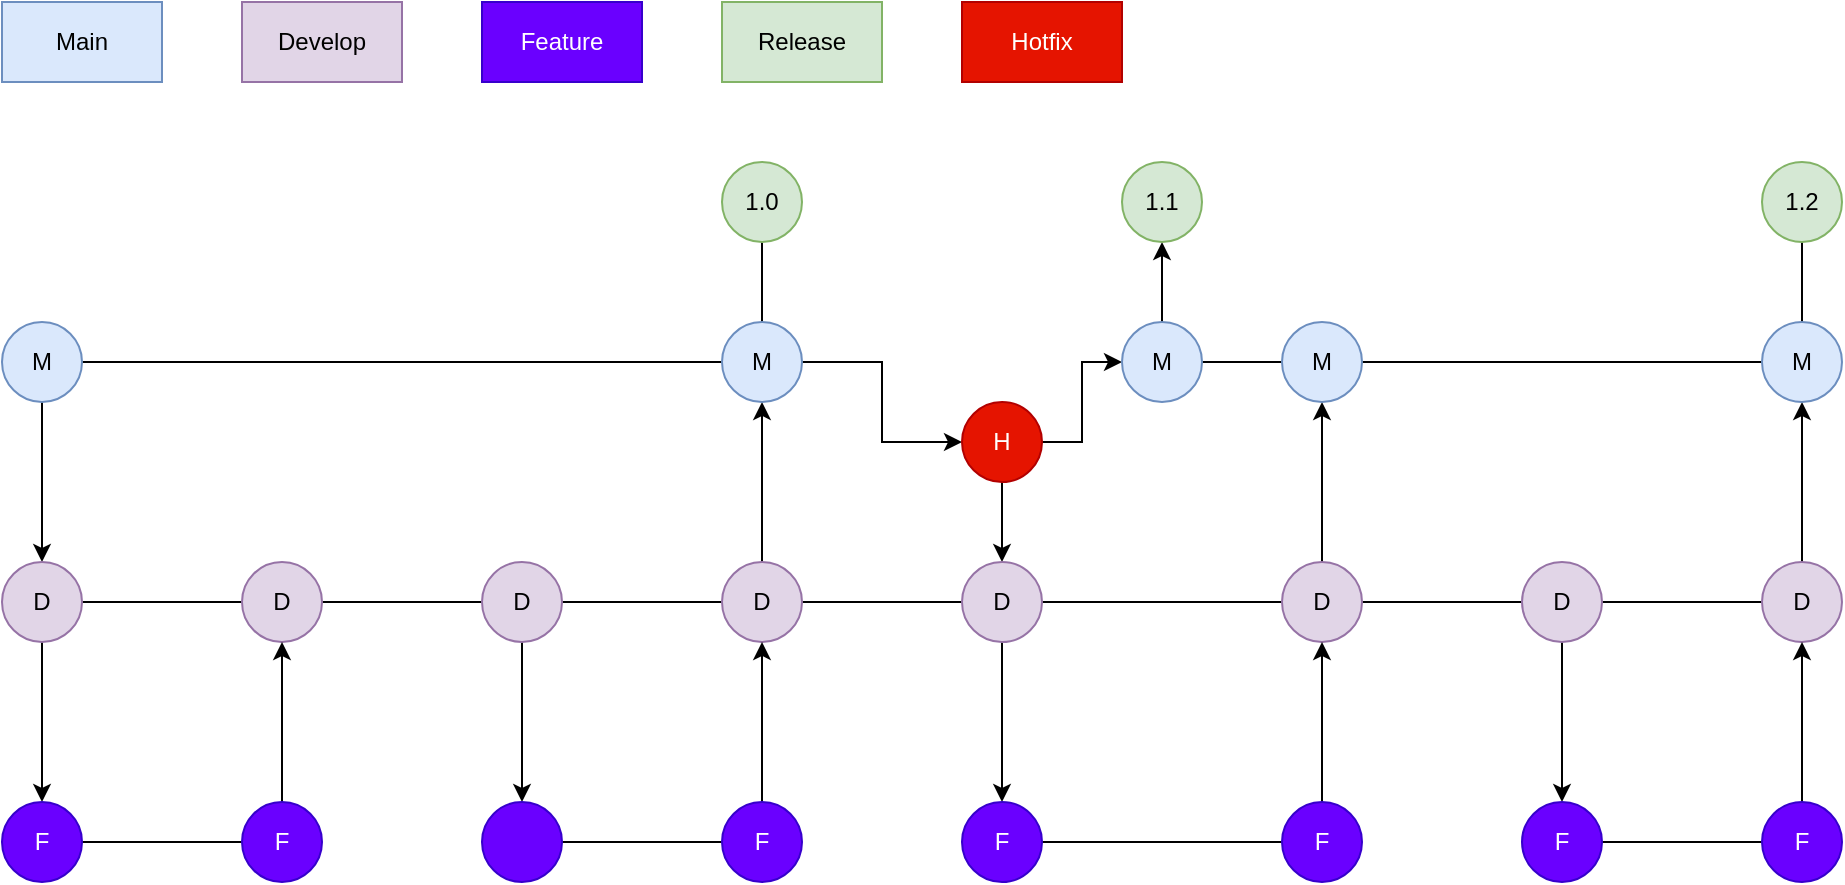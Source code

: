 <mxfile version="20.3.0" type="device"><diagram id="eHYIcJCtPueXlij9-zPl" name="Page-1"><mxGraphModel dx="1477" dy="600" grid="1" gridSize="10" guides="1" tooltips="1" connect="1" arrows="1" fold="1" page="1" pageScale="1" pageWidth="827" pageHeight="1169" math="0" shadow="0"><root><mxCell id="0"/><mxCell id="1" parent="0"/><mxCell id="zE9NSXaS0QTiwh-J9uyq-2" value="Main" style="rounded=0;whiteSpace=wrap;html=1;fillColor=#dae8fc;strokeColor=#6c8ebf;" parent="1" vertex="1"><mxGeometry x="40" y="80" width="80" height="40" as="geometry"/></mxCell><mxCell id="zE9NSXaS0QTiwh-J9uyq-7" value="Develop" style="rounded=0;whiteSpace=wrap;html=1;fillColor=#e1d5e7;strokeColor=#9673a6;" parent="1" vertex="1"><mxGeometry x="160" y="80" width="80" height="40" as="geometry"/></mxCell><mxCell id="zE9NSXaS0QTiwh-J9uyq-15" value="Release" style="rounded=0;whiteSpace=wrap;html=1;fillColor=#d5e8d4;strokeColor=#82b366;" parent="1" vertex="1"><mxGeometry x="400" y="80" width="80" height="40" as="geometry"/></mxCell><mxCell id="zE9NSXaS0QTiwh-J9uyq-33" value="Feature" style="rounded=0;whiteSpace=wrap;html=1;fillColor=#6a00ff;strokeColor=#3700CC;fontColor=#ffffff;" parent="1" vertex="1"><mxGeometry x="280" y="80" width="80" height="40" as="geometry"/></mxCell><mxCell id="zE9NSXaS0QTiwh-J9uyq-37" value="Hotfix" style="rounded=0;whiteSpace=wrap;html=1;fillColor=#e51400;strokeColor=#B20000;fontColor=#ffffff;" parent="1" vertex="1"><mxGeometry x="520" y="80" width="80" height="40" as="geometry"/></mxCell><mxCell id="zE9NSXaS0QTiwh-J9uyq-52" value="" style="edgeStyle=orthogonalEdgeStyle;rounded=0;orthogonalLoop=1;jettySize=auto;html=1;" parent="1" source="zE9NSXaS0QTiwh-J9uyq-50" target="zE9NSXaS0QTiwh-J9uyq-51" edge="1"><mxGeometry relative="1" as="geometry"/></mxCell><mxCell id="zE9NSXaS0QTiwh-J9uyq-70" style="edgeStyle=orthogonalEdgeStyle;rounded=0;orthogonalLoop=1;jettySize=auto;html=1;entryX=0;entryY=0.5;entryDx=0;entryDy=0;endArrow=none;endFill=0;" parent="1" source="zE9NSXaS0QTiwh-J9uyq-50" target="zE9NSXaS0QTiwh-J9uyq-66" edge="1"><mxGeometry relative="1" as="geometry"/></mxCell><mxCell id="zE9NSXaS0QTiwh-J9uyq-50" value="M" style="ellipse;whiteSpace=wrap;html=1;aspect=fixed;fillColor=#dae8fc;strokeColor=#6c8ebf;" parent="1" vertex="1"><mxGeometry x="40" y="240" width="40" height="40" as="geometry"/></mxCell><mxCell id="zE9NSXaS0QTiwh-J9uyq-54" value="" style="edgeStyle=orthogonalEdgeStyle;rounded=0;orthogonalLoop=1;jettySize=auto;html=1;" parent="1" source="zE9NSXaS0QTiwh-J9uyq-51" target="zE9NSXaS0QTiwh-J9uyq-53" edge="1"><mxGeometry relative="1" as="geometry"/></mxCell><mxCell id="zE9NSXaS0QTiwh-J9uyq-56" value="" style="edgeStyle=orthogonalEdgeStyle;rounded=0;orthogonalLoop=1;jettySize=auto;html=1;endArrow=none;endFill=0;" parent="1" source="zE9NSXaS0QTiwh-J9uyq-51" target="zE9NSXaS0QTiwh-J9uyq-55" edge="1"><mxGeometry relative="1" as="geometry"/></mxCell><mxCell id="zE9NSXaS0QTiwh-J9uyq-51" value="D" style="ellipse;whiteSpace=wrap;html=1;aspect=fixed;fillColor=#e1d5e7;strokeColor=#9673a6;" parent="1" vertex="1"><mxGeometry x="40" y="360" width="40" height="40" as="geometry"/></mxCell><mxCell id="zE9NSXaS0QTiwh-J9uyq-58" value="" style="edgeStyle=orthogonalEdgeStyle;rounded=0;orthogonalLoop=1;jettySize=auto;html=1;endArrow=none;endFill=0;" parent="1" source="zE9NSXaS0QTiwh-J9uyq-53" target="zE9NSXaS0QTiwh-J9uyq-57" edge="1"><mxGeometry relative="1" as="geometry"/></mxCell><mxCell id="zE9NSXaS0QTiwh-J9uyq-53" value="F" style="ellipse;whiteSpace=wrap;html=1;aspect=fixed;fillColor=#6a00ff;strokeColor=#3700CC;fontColor=#ffffff;" parent="1" vertex="1"><mxGeometry x="40" y="480" width="40" height="40" as="geometry"/></mxCell><mxCell id="zE9NSXaS0QTiwh-J9uyq-61" value="" style="edgeStyle=orthogonalEdgeStyle;rounded=0;orthogonalLoop=1;jettySize=auto;html=1;endArrow=none;endFill=0;" parent="1" source="zE9NSXaS0QTiwh-J9uyq-55" target="zE9NSXaS0QTiwh-J9uyq-60" edge="1"><mxGeometry relative="1" as="geometry"/></mxCell><mxCell id="zE9NSXaS0QTiwh-J9uyq-55" value="D" style="ellipse;whiteSpace=wrap;html=1;aspect=fixed;fillColor=#e1d5e7;strokeColor=#9673a6;" parent="1" vertex="1"><mxGeometry x="160" y="360" width="40" height="40" as="geometry"/></mxCell><mxCell id="zE9NSXaS0QTiwh-J9uyq-59" value="" style="edgeStyle=orthogonalEdgeStyle;rounded=0;orthogonalLoop=1;jettySize=auto;html=1;endArrow=classic;endFill=1;" parent="1" source="zE9NSXaS0QTiwh-J9uyq-57" target="zE9NSXaS0QTiwh-J9uyq-55" edge="1"><mxGeometry relative="1" as="geometry"/></mxCell><mxCell id="zE9NSXaS0QTiwh-J9uyq-57" value="F" style="ellipse;whiteSpace=wrap;html=1;aspect=fixed;fillColor=#6a00ff;strokeColor=#3700CC;fontColor=#ffffff;" parent="1" vertex="1"><mxGeometry x="160" y="480" width="40" height="40" as="geometry"/></mxCell><mxCell id="zE9NSXaS0QTiwh-J9uyq-63" value="" style="edgeStyle=orthogonalEdgeStyle;rounded=0;orthogonalLoop=1;jettySize=auto;html=1;endArrow=classic;endFill=1;" parent="1" source="zE9NSXaS0QTiwh-J9uyq-60" target="zE9NSXaS0QTiwh-J9uyq-62" edge="1"><mxGeometry relative="1" as="geometry"/></mxCell><mxCell id="zE9NSXaS0QTiwh-J9uyq-65" value="" style="edgeStyle=orthogonalEdgeStyle;rounded=0;orthogonalLoop=1;jettySize=auto;html=1;endArrow=none;endFill=0;" parent="1" source="zE9NSXaS0QTiwh-J9uyq-60" target="zE9NSXaS0QTiwh-J9uyq-64" edge="1"><mxGeometry relative="1" as="geometry"/></mxCell><mxCell id="zE9NSXaS0QTiwh-J9uyq-60" value="D" style="ellipse;whiteSpace=wrap;html=1;aspect=fixed;fillColor=#e1d5e7;strokeColor=#9673a6;" parent="1" vertex="1"><mxGeometry x="280" y="360" width="40" height="40" as="geometry"/></mxCell><mxCell id="zE9NSXaS0QTiwh-J9uyq-78" value="" style="edgeStyle=orthogonalEdgeStyle;rounded=0;orthogonalLoop=1;jettySize=auto;html=1;endArrow=none;endFill=0;" parent="1" source="zE9NSXaS0QTiwh-J9uyq-62" target="zE9NSXaS0QTiwh-J9uyq-77" edge="1"><mxGeometry relative="1" as="geometry"/></mxCell><mxCell id="zE9NSXaS0QTiwh-J9uyq-62" value="" style="ellipse;whiteSpace=wrap;html=1;aspect=fixed;fillColor=#6a00ff;strokeColor=#3700CC;fontColor=#ffffff;" parent="1" vertex="1"><mxGeometry x="280" y="480" width="40" height="40" as="geometry"/></mxCell><mxCell id="zE9NSXaS0QTiwh-J9uyq-67" value="" style="edgeStyle=orthogonalEdgeStyle;rounded=0;orthogonalLoop=1;jettySize=auto;html=1;endArrow=classic;endFill=1;" parent="1" source="zE9NSXaS0QTiwh-J9uyq-64" target="zE9NSXaS0QTiwh-J9uyq-66" edge="1"><mxGeometry relative="1" as="geometry"/></mxCell><mxCell id="zE9NSXaS0QTiwh-J9uyq-80" value="" style="edgeStyle=orthogonalEdgeStyle;rounded=0;orthogonalLoop=1;jettySize=auto;html=1;endArrow=none;endFill=0;" parent="1" source="zE9NSXaS0QTiwh-J9uyq-64" target="zE9NSXaS0QTiwh-J9uyq-75" edge="1"><mxGeometry relative="1" as="geometry"/></mxCell><mxCell id="zE9NSXaS0QTiwh-J9uyq-64" value="D" style="ellipse;whiteSpace=wrap;html=1;aspect=fixed;fillColor=#e1d5e7;strokeColor=#9673a6;" parent="1" vertex="1"><mxGeometry x="400" y="360" width="40" height="40" as="geometry"/></mxCell><mxCell id="zE9NSXaS0QTiwh-J9uyq-69" value="" style="edgeStyle=orthogonalEdgeStyle;rounded=0;orthogonalLoop=1;jettySize=auto;html=1;endArrow=none;endFill=0;" parent="1" source="zE9NSXaS0QTiwh-J9uyq-66" target="zE9NSXaS0QTiwh-J9uyq-68" edge="1"><mxGeometry relative="1" as="geometry"/></mxCell><mxCell id="zE9NSXaS0QTiwh-J9uyq-72" value="" style="edgeStyle=orthogonalEdgeStyle;rounded=0;orthogonalLoop=1;jettySize=auto;html=1;endArrow=classic;endFill=1;" parent="1" source="zE9NSXaS0QTiwh-J9uyq-66" target="zE9NSXaS0QTiwh-J9uyq-71" edge="1"><mxGeometry relative="1" as="geometry"/></mxCell><mxCell id="zE9NSXaS0QTiwh-J9uyq-66" value="M" style="ellipse;whiteSpace=wrap;html=1;aspect=fixed;fillColor=#dae8fc;strokeColor=#6c8ebf;" parent="1" vertex="1"><mxGeometry x="400" y="240" width="40" height="40" as="geometry"/></mxCell><mxCell id="zE9NSXaS0QTiwh-J9uyq-68" value="1.0" style="ellipse;whiteSpace=wrap;html=1;aspect=fixed;fillColor=#d5e8d4;strokeColor=#82b366;" parent="1" vertex="1"><mxGeometry x="400" y="160" width="40" height="40" as="geometry"/></mxCell><mxCell id="zE9NSXaS0QTiwh-J9uyq-74" value="" style="edgeStyle=orthogonalEdgeStyle;rounded=0;orthogonalLoop=1;jettySize=auto;html=1;endArrow=classic;endFill=1;" parent="1" source="zE9NSXaS0QTiwh-J9uyq-71" target="zE9NSXaS0QTiwh-J9uyq-73" edge="1"><mxGeometry relative="1" as="geometry"/></mxCell><mxCell id="zE9NSXaS0QTiwh-J9uyq-76" value="" style="edgeStyle=orthogonalEdgeStyle;rounded=0;orthogonalLoop=1;jettySize=auto;html=1;endArrow=classic;endFill=1;" parent="1" source="zE9NSXaS0QTiwh-J9uyq-71" target="zE9NSXaS0QTiwh-J9uyq-75" edge="1"><mxGeometry relative="1" as="geometry"/></mxCell><mxCell id="zE9NSXaS0QTiwh-J9uyq-71" value="H" style="ellipse;whiteSpace=wrap;html=1;aspect=fixed;fillColor=#e51400;strokeColor=#B20000;fontColor=#ffffff;" parent="1" vertex="1"><mxGeometry x="520" y="280" width="40" height="40" as="geometry"/></mxCell><mxCell id="zE9NSXaS0QTiwh-J9uyq-82" value="" style="edgeStyle=orthogonalEdgeStyle;rounded=0;orthogonalLoop=1;jettySize=auto;html=1;endArrow=classic;endFill=1;" parent="1" source="zE9NSXaS0QTiwh-J9uyq-73" target="zE9NSXaS0QTiwh-J9uyq-81" edge="1"><mxGeometry relative="1" as="geometry"/></mxCell><mxCell id="zE9NSXaS0QTiwh-J9uyq-96" value="" style="edgeStyle=orthogonalEdgeStyle;rounded=0;orthogonalLoop=1;jettySize=auto;html=1;endArrow=none;endFill=0;" parent="1" source="zE9NSXaS0QTiwh-J9uyq-73" target="zE9NSXaS0QTiwh-J9uyq-94" edge="1"><mxGeometry relative="1" as="geometry"/></mxCell><mxCell id="zE9NSXaS0QTiwh-J9uyq-73" value="M" style="ellipse;whiteSpace=wrap;html=1;aspect=fixed;fillColor=#dae8fc;strokeColor=#6c8ebf;" parent="1" vertex="1"><mxGeometry x="600" y="240" width="40" height="40" as="geometry"/></mxCell><mxCell id="zE9NSXaS0QTiwh-J9uyq-88" value="" style="edgeStyle=orthogonalEdgeStyle;rounded=0;orthogonalLoop=1;jettySize=auto;html=1;endArrow=none;endFill=0;" parent="1" source="zE9NSXaS0QTiwh-J9uyq-75" target="zE9NSXaS0QTiwh-J9uyq-87" edge="1"><mxGeometry relative="1" as="geometry"/></mxCell><mxCell id="zE9NSXaS0QTiwh-J9uyq-90" value="" style="edgeStyle=orthogonalEdgeStyle;rounded=0;orthogonalLoop=1;jettySize=auto;html=1;endArrow=classic;endFill=1;" parent="1" source="zE9NSXaS0QTiwh-J9uyq-75" target="zE9NSXaS0QTiwh-J9uyq-89" edge="1"><mxGeometry relative="1" as="geometry"/></mxCell><mxCell id="zE9NSXaS0QTiwh-J9uyq-75" value="D" style="ellipse;whiteSpace=wrap;html=1;aspect=fixed;fillColor=#e1d5e7;strokeColor=#9673a6;" parent="1" vertex="1"><mxGeometry x="520" y="360" width="40" height="40" as="geometry"/></mxCell><mxCell id="zE9NSXaS0QTiwh-J9uyq-79" value="" style="edgeStyle=orthogonalEdgeStyle;rounded=0;orthogonalLoop=1;jettySize=auto;html=1;endArrow=classic;endFill=1;" parent="1" source="zE9NSXaS0QTiwh-J9uyq-77" target="zE9NSXaS0QTiwh-J9uyq-64" edge="1"><mxGeometry relative="1" as="geometry"/></mxCell><mxCell id="zE9NSXaS0QTiwh-J9uyq-77" value="F" style="ellipse;whiteSpace=wrap;html=1;aspect=fixed;fillColor=#6a00ff;strokeColor=#3700CC;fontColor=#ffffff;" parent="1" vertex="1"><mxGeometry x="400" y="480" width="40" height="40" as="geometry"/></mxCell><mxCell id="zE9NSXaS0QTiwh-J9uyq-81" value="1.1" style="ellipse;whiteSpace=wrap;html=1;aspect=fixed;fillColor=#d5e8d4;strokeColor=#82b366;" parent="1" vertex="1"><mxGeometry x="600" y="160" width="40" height="40" as="geometry"/></mxCell><mxCell id="zE9NSXaS0QTiwh-J9uyq-95" value="" style="edgeStyle=orthogonalEdgeStyle;rounded=0;orthogonalLoop=1;jettySize=auto;html=1;endArrow=classic;endFill=1;" parent="1" source="zE9NSXaS0QTiwh-J9uyq-87" target="zE9NSXaS0QTiwh-J9uyq-94" edge="1"><mxGeometry relative="1" as="geometry"/></mxCell><mxCell id="zE9NSXaS0QTiwh-J9uyq-98" value="" style="edgeStyle=orthogonalEdgeStyle;rounded=0;orthogonalLoop=1;jettySize=auto;html=1;endArrow=none;endFill=0;" parent="1" source="zE9NSXaS0QTiwh-J9uyq-87" target="zE9NSXaS0QTiwh-J9uyq-97" edge="1"><mxGeometry relative="1" as="geometry"/></mxCell><mxCell id="zE9NSXaS0QTiwh-J9uyq-87" value="D" style="ellipse;whiteSpace=wrap;html=1;aspect=fixed;fillColor=#e1d5e7;strokeColor=#9673a6;" parent="1" vertex="1"><mxGeometry x="680" y="360" width="40" height="40" as="geometry"/></mxCell><mxCell id="zE9NSXaS0QTiwh-J9uyq-92" value="" style="edgeStyle=orthogonalEdgeStyle;rounded=0;orthogonalLoop=1;jettySize=auto;html=1;endArrow=none;endFill=0;" parent="1" source="zE9NSXaS0QTiwh-J9uyq-89" target="zE9NSXaS0QTiwh-J9uyq-91" edge="1"><mxGeometry relative="1" as="geometry"/></mxCell><mxCell id="zE9NSXaS0QTiwh-J9uyq-89" value="F" style="ellipse;whiteSpace=wrap;html=1;aspect=fixed;fillColor=#6a00ff;strokeColor=#3700CC;fontColor=#ffffff;" parent="1" vertex="1"><mxGeometry x="520" y="480" width="40" height="40" as="geometry"/></mxCell><mxCell id="zE9NSXaS0QTiwh-J9uyq-93" value="" style="edgeStyle=orthogonalEdgeStyle;rounded=0;orthogonalLoop=1;jettySize=auto;html=1;endArrow=classic;endFill=1;" parent="1" source="zE9NSXaS0QTiwh-J9uyq-91" target="zE9NSXaS0QTiwh-J9uyq-87" edge="1"><mxGeometry relative="1" as="geometry"/></mxCell><mxCell id="zE9NSXaS0QTiwh-J9uyq-91" value="F" style="ellipse;whiteSpace=wrap;html=1;aspect=fixed;fillColor=#6a00ff;strokeColor=#3700CC;fontColor=#ffffff;" parent="1" vertex="1"><mxGeometry x="680" y="480" width="40" height="40" as="geometry"/></mxCell><mxCell id="zE9NSXaS0QTiwh-J9uyq-108" style="edgeStyle=orthogonalEdgeStyle;rounded=0;orthogonalLoop=1;jettySize=auto;html=1;entryX=0;entryY=0.5;entryDx=0;entryDy=0;endArrow=none;endFill=0;" parent="1" source="zE9NSXaS0QTiwh-J9uyq-94" target="zE9NSXaS0QTiwh-J9uyq-103" edge="1"><mxGeometry relative="1" as="geometry"/></mxCell><mxCell id="zE9NSXaS0QTiwh-J9uyq-94" value="M" style="ellipse;whiteSpace=wrap;html=1;aspect=fixed;fillColor=#dae8fc;strokeColor=#6c8ebf;" parent="1" vertex="1"><mxGeometry x="680" y="240" width="40" height="40" as="geometry"/></mxCell><mxCell id="zE9NSXaS0QTiwh-J9uyq-100" value="" style="edgeStyle=orthogonalEdgeStyle;rounded=0;orthogonalLoop=1;jettySize=auto;html=1;endArrow=classic;endFill=1;" parent="1" source="zE9NSXaS0QTiwh-J9uyq-97" target="zE9NSXaS0QTiwh-J9uyq-99" edge="1"><mxGeometry relative="1" as="geometry"/></mxCell><mxCell id="zE9NSXaS0QTiwh-J9uyq-102" value="" style="edgeStyle=orthogonalEdgeStyle;rounded=0;orthogonalLoop=1;jettySize=auto;html=1;endArrow=none;endFill=0;" parent="1" source="zE9NSXaS0QTiwh-J9uyq-97" target="zE9NSXaS0QTiwh-J9uyq-101" edge="1"><mxGeometry relative="1" as="geometry"/></mxCell><mxCell id="zE9NSXaS0QTiwh-J9uyq-97" value="D" style="ellipse;whiteSpace=wrap;html=1;aspect=fixed;fillColor=#e1d5e7;strokeColor=#9673a6;" parent="1" vertex="1"><mxGeometry x="800" y="360" width="40" height="40" as="geometry"/></mxCell><mxCell id="zE9NSXaS0QTiwh-J9uyq-106" value="" style="edgeStyle=orthogonalEdgeStyle;rounded=0;orthogonalLoop=1;jettySize=auto;html=1;endArrow=none;endFill=0;" parent="1" source="zE9NSXaS0QTiwh-J9uyq-99" target="zE9NSXaS0QTiwh-J9uyq-105" edge="1"><mxGeometry relative="1" as="geometry"/></mxCell><mxCell id="zE9NSXaS0QTiwh-J9uyq-99" value="F" style="ellipse;whiteSpace=wrap;html=1;aspect=fixed;fillColor=#6a00ff;strokeColor=#3700CC;fontColor=#ffffff;" parent="1" vertex="1"><mxGeometry x="800" y="480" width="40" height="40" as="geometry"/></mxCell><mxCell id="zE9NSXaS0QTiwh-J9uyq-104" value="" style="edgeStyle=orthogonalEdgeStyle;rounded=0;orthogonalLoop=1;jettySize=auto;html=1;endArrow=classic;endFill=1;" parent="1" source="zE9NSXaS0QTiwh-J9uyq-101" target="zE9NSXaS0QTiwh-J9uyq-103" edge="1"><mxGeometry relative="1" as="geometry"/></mxCell><mxCell id="zE9NSXaS0QTiwh-J9uyq-101" value="D" style="ellipse;whiteSpace=wrap;html=1;aspect=fixed;fillColor=#e1d5e7;strokeColor=#9673a6;" parent="1" vertex="1"><mxGeometry x="920" y="360" width="40" height="40" as="geometry"/></mxCell><mxCell id="zE9NSXaS0QTiwh-J9uyq-110" value="" style="edgeStyle=orthogonalEdgeStyle;rounded=0;orthogonalLoop=1;jettySize=auto;html=1;endArrow=none;endFill=0;" parent="1" source="zE9NSXaS0QTiwh-J9uyq-103" target="zE9NSXaS0QTiwh-J9uyq-109" edge="1"><mxGeometry relative="1" as="geometry"/></mxCell><mxCell id="zE9NSXaS0QTiwh-J9uyq-103" value="M" style="ellipse;whiteSpace=wrap;html=1;aspect=fixed;fillColor=#dae8fc;strokeColor=#6c8ebf;" parent="1" vertex="1"><mxGeometry x="920" y="240" width="40" height="40" as="geometry"/></mxCell><mxCell id="zE9NSXaS0QTiwh-J9uyq-107" value="" style="edgeStyle=orthogonalEdgeStyle;rounded=0;orthogonalLoop=1;jettySize=auto;html=1;endArrow=classic;endFill=1;" parent="1" source="zE9NSXaS0QTiwh-J9uyq-105" target="zE9NSXaS0QTiwh-J9uyq-101" edge="1"><mxGeometry relative="1" as="geometry"/></mxCell><mxCell id="zE9NSXaS0QTiwh-J9uyq-105" value="F" style="ellipse;whiteSpace=wrap;html=1;aspect=fixed;fillColor=#6a00ff;strokeColor=#3700CC;fontColor=#ffffff;" parent="1" vertex="1"><mxGeometry x="920" y="480" width="40" height="40" as="geometry"/></mxCell><mxCell id="zE9NSXaS0QTiwh-J9uyq-109" value="1.2" style="ellipse;whiteSpace=wrap;html=1;aspect=fixed;fillColor=#d5e8d4;strokeColor=#82b366;" parent="1" vertex="1"><mxGeometry x="920" y="160" width="40" height="40" as="geometry"/></mxCell></root></mxGraphModel></diagram></mxfile>